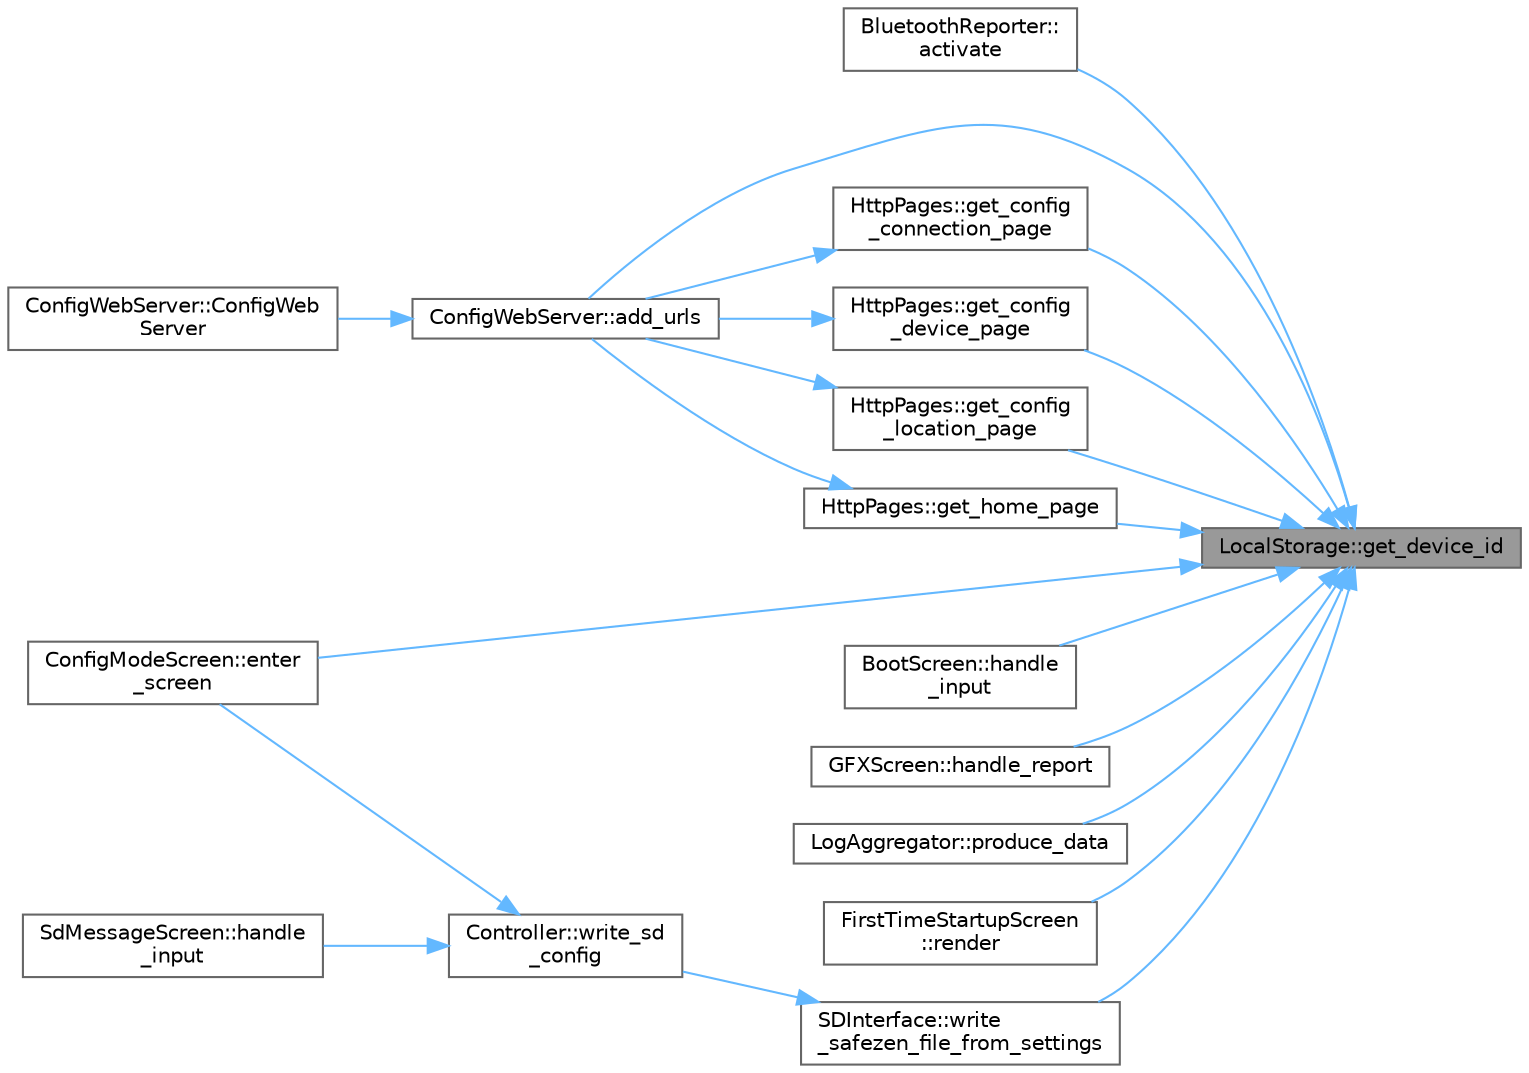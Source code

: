 digraph "LocalStorage::get_device_id"
{
 // LATEX_PDF_SIZE
  bgcolor="transparent";
  edge [fontname=Helvetica,fontsize=10,labelfontname=Helvetica,labelfontsize=10];
  node [fontname=Helvetica,fontsize=10,shape=box,height=0.2,width=0.4];
  rankdir="RL";
  Node1 [id="Node000001",label="LocalStorage::get_device_id",height=0.2,width=0.4,color="gray40", fillcolor="grey60", style="filled", fontcolor="black",tooltip=" "];
  Node1 -> Node2 [id="edge1_Node000001_Node000002",dir="back",color="steelblue1",style="solid",tooltip=" "];
  Node2 [id="Node000002",label="BluetoothReporter::\lactivate",height=0.2,width=0.4,color="grey40", fillcolor="white", style="filled",URL="$class_bluetooth_reporter.html#a365b2431527d3601eca8f9349f73053a",tooltip=" "];
  Node1 -> Node3 [id="edge2_Node000001_Node000003",dir="back",color="steelblue1",style="solid",tooltip=" "];
  Node3 [id="Node000003",label="ConfigWebServer::add_urls",height=0.2,width=0.4,color="grey40", fillcolor="white", style="filled",URL="$class_config_web_server.html#a35c4374f69f6421d8c2ec61934f2c092",tooltip=" "];
  Node3 -> Node4 [id="edge3_Node000003_Node000004",dir="back",color="steelblue1",style="solid",tooltip=" "];
  Node4 [id="Node000004",label="ConfigWebServer::ConfigWeb\lServer",height=0.2,width=0.4,color="grey40", fillcolor="white", style="filled",URL="$class_config_web_server.html#a001c5b747ffda5655ffa7828efe7a83b",tooltip=" "];
  Node1 -> Node5 [id="edge4_Node000001_Node000005",dir="back",color="steelblue1",style="solid",tooltip=" "];
  Node5 [id="Node000005",label="ConfigModeScreen::enter\l_screen",height=0.2,width=0.4,color="grey40", fillcolor="white", style="filled",URL="$class_config_mode_screen.html#a63e57a291d31fc8974e1801314b0c75b",tooltip=" "];
  Node1 -> Node6 [id="edge5_Node000001_Node000006",dir="back",color="steelblue1",style="solid",tooltip=" "];
  Node6 [id="Node000006",label="HttpPages::get_config\l_connection_page",height=0.2,width=0.4,color="grey40", fillcolor="white", style="filled",URL="$class_http_pages.html#a64735f36d77809ba60b69d33ad6c0003",tooltip=" "];
  Node6 -> Node3 [id="edge6_Node000006_Node000003",dir="back",color="steelblue1",style="solid",tooltip=" "];
  Node1 -> Node7 [id="edge7_Node000001_Node000007",dir="back",color="steelblue1",style="solid",tooltip=" "];
  Node7 [id="Node000007",label="HttpPages::get_config\l_device_page",height=0.2,width=0.4,color="grey40", fillcolor="white", style="filled",URL="$class_http_pages.html#a658899dc73c1f152576b4c9c8a20c5a4",tooltip=" "];
  Node7 -> Node3 [id="edge8_Node000007_Node000003",dir="back",color="steelblue1",style="solid",tooltip=" "];
  Node1 -> Node8 [id="edge9_Node000001_Node000008",dir="back",color="steelblue1",style="solid",tooltip=" "];
  Node8 [id="Node000008",label="HttpPages::get_config\l_location_page",height=0.2,width=0.4,color="grey40", fillcolor="white", style="filled",URL="$class_http_pages.html#a74d1994442f6781235fa7d76a9c7c36a",tooltip=" "];
  Node8 -> Node3 [id="edge10_Node000008_Node000003",dir="back",color="steelblue1",style="solid",tooltip=" "];
  Node1 -> Node9 [id="edge11_Node000001_Node000009",dir="back",color="steelblue1",style="solid",tooltip=" "];
  Node9 [id="Node000009",label="HttpPages::get_home_page",height=0.2,width=0.4,color="grey40", fillcolor="white", style="filled",URL="$class_http_pages.html#a2029cf0ccea4c0cf9497eb2b0a30f78a",tooltip=" "];
  Node9 -> Node3 [id="edge12_Node000009_Node000003",dir="back",color="steelblue1",style="solid",tooltip=" "];
  Node1 -> Node10 [id="edge13_Node000001_Node000010",dir="back",color="steelblue1",style="solid",tooltip=" "];
  Node10 [id="Node000010",label="BootScreen::handle\l_input",height=0.2,width=0.4,color="grey40", fillcolor="white", style="filled",URL="$class_boot_screen.html#a1d605b7d6ed086214a7f1a0bcd3d1fe2",tooltip=" "];
  Node1 -> Node11 [id="edge14_Node000001_Node000011",dir="back",color="steelblue1",style="solid",tooltip=" "];
  Node11 [id="Node000011",label="GFXScreen::handle_report",height=0.2,width=0.4,color="grey40", fillcolor="white", style="filled",URL="$class_g_f_x_screen.html#aea8f5b94e15d3fcc53790cf1df9d915a",tooltip=" "];
  Node1 -> Node12 [id="edge15_Node000001_Node000012",dir="back",color="steelblue1",style="solid",tooltip=" "];
  Node12 [id="Node000012",label="LogAggregator::produce_data",height=0.2,width=0.4,color="grey40", fillcolor="white", style="filled",URL="$class_log_aggregator.html#a343c8421e0dfe93651f3be2ef44e4494",tooltip=" "];
  Node1 -> Node13 [id="edge16_Node000001_Node000013",dir="back",color="steelblue1",style="solid",tooltip=" "];
  Node13 [id="Node000013",label="FirstTimeStartupScreen\l::render",height=0.2,width=0.4,color="grey40", fillcolor="white", style="filled",URL="$class_first_time_startup_screen.html#a1f5c80b0f1a40f208787e6b27a1b34c7",tooltip=" "];
  Node1 -> Node14 [id="edge17_Node000001_Node000014",dir="back",color="steelblue1",style="solid",tooltip=" "];
  Node14 [id="Node000014",label="SDInterface::write\l_safezen_file_from_settings",height=0.2,width=0.4,color="grey40", fillcolor="white", style="filled",URL="$class_s_d_interface.html#ade1078226685fa069d4e37ec3fa93799",tooltip=" "];
  Node14 -> Node15 [id="edge18_Node000014_Node000015",dir="back",color="steelblue1",style="solid",tooltip=" "];
  Node15 [id="Node000015",label="Controller::write_sd\l_config",height=0.2,width=0.4,color="grey40", fillcolor="white", style="filled",URL="$class_controller.html#aec53fb71b003add1ecb4fb57df080925",tooltip=" "];
  Node15 -> Node5 [id="edge19_Node000015_Node000005",dir="back",color="steelblue1",style="solid",tooltip=" "];
  Node15 -> Node16 [id="edge20_Node000015_Node000016",dir="back",color="steelblue1",style="solid",tooltip=" "];
  Node16 [id="Node000016",label="SdMessageScreen::handle\l_input",height=0.2,width=0.4,color="grey40", fillcolor="white", style="filled",URL="$class_sd_message_screen.html#aa6f1495614e3c8a88dfe30920fcd5b8d",tooltip=" "];
}
